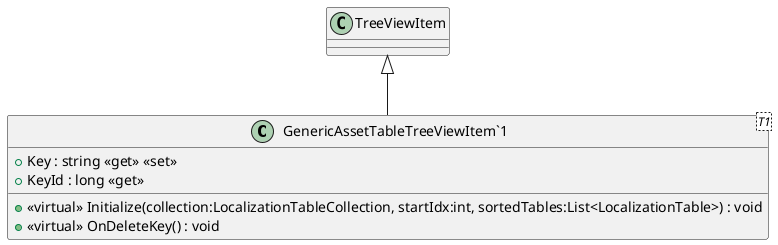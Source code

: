 @startuml
class "GenericAssetTableTreeViewItem`1"<T1> {
    + Key : string <<get>> <<set>>
    + KeyId : long <<get>>
    + <<virtual>> Initialize(collection:LocalizationTableCollection, startIdx:int, sortedTables:List<LocalizationTable>) : void
    + <<virtual>> OnDeleteKey() : void
}
TreeViewItem <|-- "GenericAssetTableTreeViewItem`1"
@enduml
